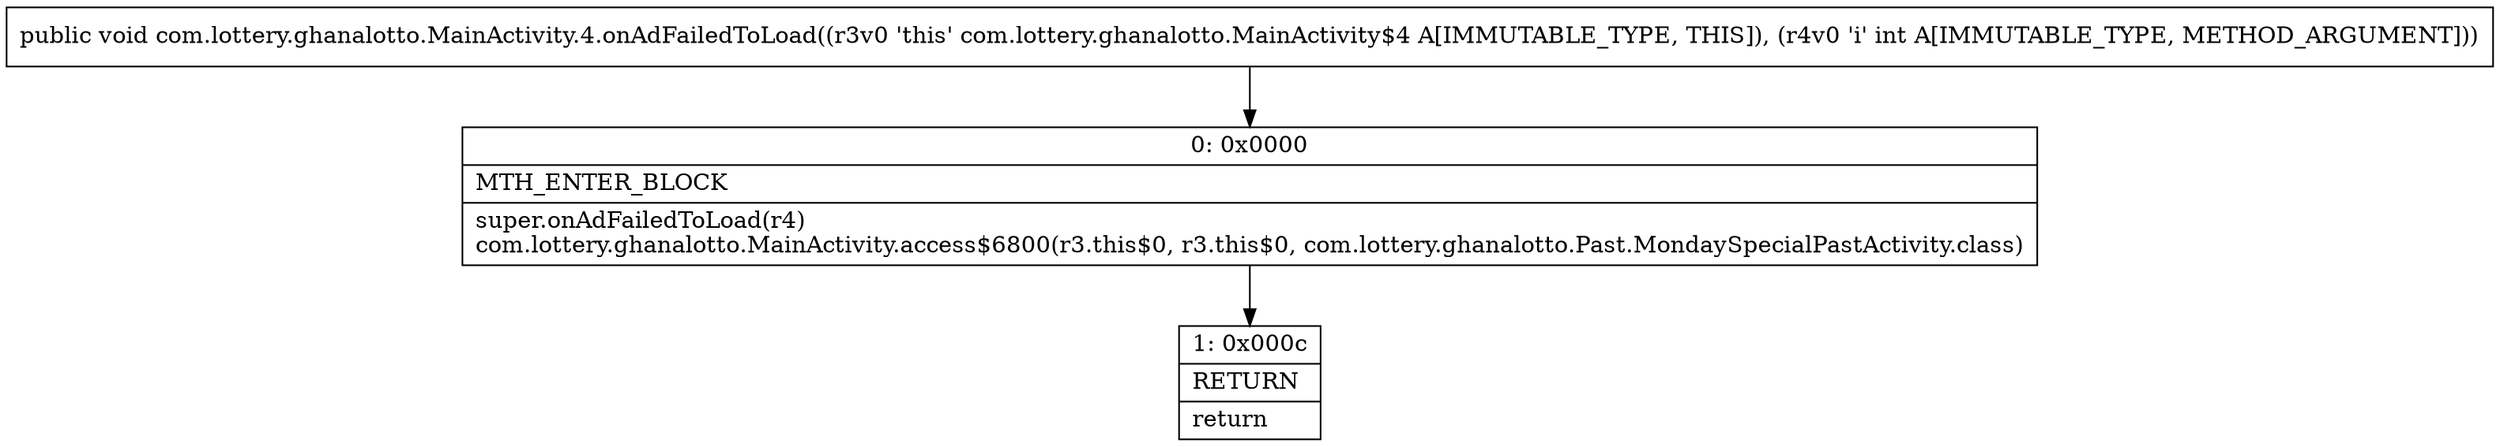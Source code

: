 digraph "CFG forcom.lottery.ghanalotto.MainActivity.4.onAdFailedToLoad(I)V" {
Node_0 [shape=record,label="{0\:\ 0x0000|MTH_ENTER_BLOCK\l|super.onAdFailedToLoad(r4)\lcom.lottery.ghanalotto.MainActivity.access$6800(r3.this$0, r3.this$0, com.lottery.ghanalotto.Past.MondaySpecialPastActivity.class)\l}"];
Node_1 [shape=record,label="{1\:\ 0x000c|RETURN\l|return\l}"];
MethodNode[shape=record,label="{public void com.lottery.ghanalotto.MainActivity.4.onAdFailedToLoad((r3v0 'this' com.lottery.ghanalotto.MainActivity$4 A[IMMUTABLE_TYPE, THIS]), (r4v0 'i' int A[IMMUTABLE_TYPE, METHOD_ARGUMENT])) }"];
MethodNode -> Node_0;
Node_0 -> Node_1;
}

